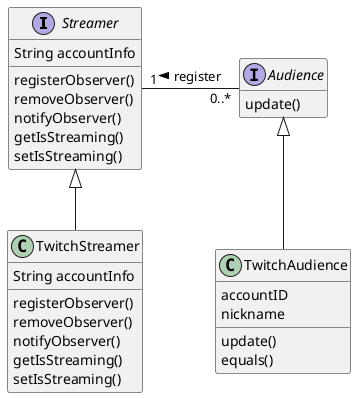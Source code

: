 @startuml example
hide empty members


interface Streamer{
    String accountInfo
    registerObserver()
    removeObserver()
    notifyObserver()
    getIsStreaming()
    setIsStreaming()
}

interface Audience{
    update()
}

class TwitchStreamer{
    String accountInfo
    registerObserver()
    removeObserver()
    notifyObserver()
    getIsStreaming()
    setIsStreaming()
}

class TwitchAudience{
    accountID
    nickname
    update()
    equals()
}

Streamer <|-- TwitchStreamer
Audience <|-- TwitchAudience

Streamer "1" - "0..*" Audience : < register 

@enduml

